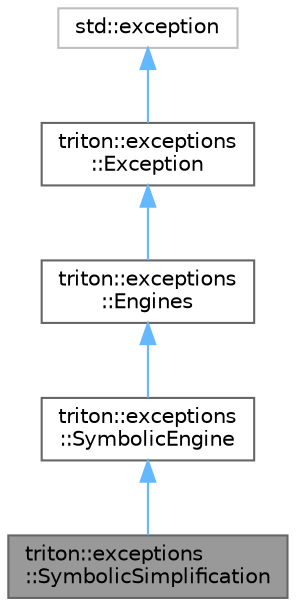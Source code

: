 digraph "triton::exceptions::SymbolicSimplification"
{
 // LATEX_PDF_SIZE
  bgcolor="transparent";
  edge [fontname=Helvetica,fontsize=10,labelfontname=Helvetica,labelfontsize=10];
  node [fontname=Helvetica,fontsize=10,shape=box,height=0.2,width=0.4];
  Node1 [label="triton::exceptions\l::SymbolicSimplification",height=0.2,width=0.4,color="gray40", fillcolor="grey60", style="filled", fontcolor="black",tooltip="The exception class used by symbolic simplifications."];
  Node2 -> Node1 [dir="back",color="steelblue1",style="solid"];
  Node2 [label="triton::exceptions\l::SymbolicEngine",height=0.2,width=0.4,color="gray40", fillcolor="white", style="filled",URL="$classtriton_1_1exceptions_1_1SymbolicEngine.html",tooltip="The exception class used by the symbolic engine."];
  Node3 -> Node2 [dir="back",color="steelblue1",style="solid"];
  Node3 [label="triton::exceptions\l::Engines",height=0.2,width=0.4,color="gray40", fillcolor="white", style="filled",URL="$classtriton_1_1exceptions_1_1Engines.html",tooltip="The exception class used by all engines."];
  Node4 -> Node3 [dir="back",color="steelblue1",style="solid"];
  Node4 [label="triton::exceptions\l::Exception",height=0.2,width=0.4,color="gray40", fillcolor="white", style="filled",URL="$classtriton_1_1exceptions_1_1Exception.html",tooltip="The root class of all exceptions."];
  Node5 -> Node4 [dir="back",color="steelblue1",style="solid"];
  Node5 [label="std::exception",height=0.2,width=0.4,color="grey75", fillcolor="white", style="filled",tooltip=" "];
}
